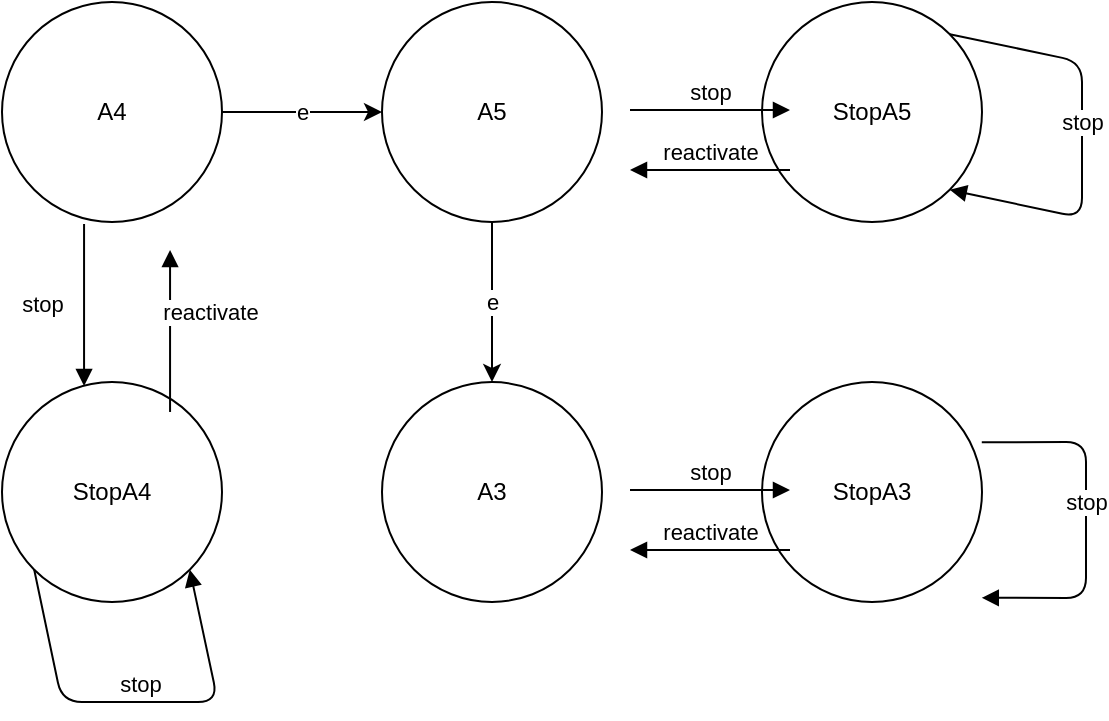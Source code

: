 <mxfile version="11.3.0" type="device" pages="1"><diagram id="j06UhH5ViVD6BLmOR240" name="Page-1"><mxGraphModel dx="854" dy="504" grid="1" gridSize="10" guides="1" tooltips="1" connect="1" arrows="1" fold="1" page="1" pageScale="1" pageWidth="827" pageHeight="1169" math="0" shadow="0"><root><mxCell id="0"/><mxCell id="1" parent="0"/><mxCell id="EubH5ji4jjLvdmmdMuVo-18" value="e" style="edgeStyle=orthogonalEdgeStyle;rounded=0;orthogonalLoop=1;jettySize=auto;html=1;" edge="1" parent="1" source="EubH5ji4jjLvdmmdMuVo-19" target="EubH5ji4jjLvdmmdMuVo-21"><mxGeometry relative="1" as="geometry"/></mxCell><mxCell id="EubH5ji4jjLvdmmdMuVo-19" value="A4" style="ellipse;whiteSpace=wrap;html=1;" vertex="1" parent="1"><mxGeometry x="50" y="90" width="110" height="110" as="geometry"/></mxCell><mxCell id="EubH5ji4jjLvdmmdMuVo-20" value="e" style="edgeStyle=orthogonalEdgeStyle;rounded=0;orthogonalLoop=1;jettySize=auto;html=1;" edge="1" parent="1" source="EubH5ji4jjLvdmmdMuVo-21" target="EubH5ji4jjLvdmmdMuVo-22"><mxGeometry relative="1" as="geometry"/></mxCell><mxCell id="EubH5ji4jjLvdmmdMuVo-21" value="A5" style="ellipse;whiteSpace=wrap;html=1;" vertex="1" parent="1"><mxGeometry x="240" y="90" width="110" height="110" as="geometry"/></mxCell><mxCell id="EubH5ji4jjLvdmmdMuVo-22" value="A3" style="ellipse;whiteSpace=wrap;html=1;" vertex="1" parent="1"><mxGeometry x="240" y="280" width="110" height="110" as="geometry"/></mxCell><mxCell id="EubH5ji4jjLvdmmdMuVo-23" value="StopA3" style="ellipse;whiteSpace=wrap;html=1;" vertex="1" parent="1"><mxGeometry x="430" y="280" width="110" height="110" as="geometry"/></mxCell><mxCell id="EubH5ji4jjLvdmmdMuVo-24" value="StopA5" style="ellipse;whiteSpace=wrap;html=1;" vertex="1" parent="1"><mxGeometry x="430" y="90" width="110" height="110" as="geometry"/></mxCell><mxCell id="EubH5ji4jjLvdmmdMuVo-25" value="StopA4" style="ellipse;whiteSpace=wrap;html=1;" vertex="1" parent="1"><mxGeometry x="50" y="280" width="110" height="110" as="geometry"/></mxCell><mxCell id="EubH5ji4jjLvdmmdMuVo-26" value="stop" style="html=1;verticalAlign=bottom;endArrow=block;" edge="1" parent="1"><mxGeometry width="80" relative="1" as="geometry"><mxPoint x="364" y="144" as="sourcePoint"/><mxPoint x="444" y="144" as="targetPoint"/></mxGeometry></mxCell><mxCell id="EubH5ji4jjLvdmmdMuVo-27" value="reactivate" style="html=1;verticalAlign=bottom;endArrow=none;startArrow=block;startFill=1;endFill=0;" edge="1" parent="1"><mxGeometry width="80" relative="1" as="geometry"><mxPoint x="364" y="174" as="sourcePoint"/><mxPoint x="444" y="174" as="targetPoint"/></mxGeometry></mxCell><mxCell id="EubH5ji4jjLvdmmdMuVo-28" value="stop" style="html=1;verticalAlign=bottom;endArrow=block;" edge="1" parent="1"><mxGeometry width="80" relative="1" as="geometry"><mxPoint x="364" y="334" as="sourcePoint"/><mxPoint x="444" y="334" as="targetPoint"/></mxGeometry></mxCell><mxCell id="EubH5ji4jjLvdmmdMuVo-29" value="reactivate" style="html=1;verticalAlign=bottom;endArrow=none;startArrow=block;startFill=1;endFill=0;" edge="1" parent="1"><mxGeometry width="80" relative="1" as="geometry"><mxPoint x="364" y="364" as="sourcePoint"/><mxPoint x="444" y="364" as="targetPoint"/></mxGeometry></mxCell><mxCell id="EubH5ji4jjLvdmmdMuVo-30" value="stop" style="html=1;verticalAlign=bottom;endArrow=block;exitX=0.373;exitY=1.009;exitDx=0;exitDy=0;exitPerimeter=0;entryX=0.373;entryY=0.018;entryDx=0;entryDy=0;entryPerimeter=0;" edge="1" parent="1" source="EubH5ji4jjLvdmmdMuVo-19" target="EubH5ji4jjLvdmmdMuVo-25"><mxGeometry x="0.21" y="-21" width="80" relative="1" as="geometry"><mxPoint x="90" y="260" as="sourcePoint"/><mxPoint x="170" y="260" as="targetPoint"/><mxPoint as="offset"/></mxGeometry></mxCell><mxCell id="EubH5ji4jjLvdmmdMuVo-31" value="reactivate" style="html=1;verticalAlign=bottom;endArrow=none;exitX=0.373;exitY=1.009;exitDx=0;exitDy=0;exitPerimeter=0;entryX=0.373;entryY=0.018;entryDx=0;entryDy=0;entryPerimeter=0;startArrow=block;startFill=1;endFill=0;" edge="1" parent="1"><mxGeometry x="-0.012" y="20" width="80" relative="1" as="geometry"><mxPoint x="134.03" y="213.99" as="sourcePoint"/><mxPoint x="134.03" y="294.98" as="targetPoint"/><mxPoint as="offset"/></mxGeometry></mxCell><mxCell id="EubH5ji4jjLvdmmdMuVo-32" value="stop" style="html=1;verticalAlign=bottom;endArrow=block;exitX=0;exitY=1;exitDx=0;exitDy=0;entryX=1;entryY=1;entryDx=0;entryDy=0;" edge="1" parent="1" source="EubH5ji4jjLvdmmdMuVo-25" target="EubH5ji4jjLvdmmdMuVo-25"><mxGeometry width="80" relative="1" as="geometry"><mxPoint x="100" y="430" as="sourcePoint"/><mxPoint x="180" y="430" as="targetPoint"/><Array as="points"><mxPoint x="80" y="440"/><mxPoint x="158" y="440"/></Array></mxGeometry></mxCell><mxCell id="EubH5ji4jjLvdmmdMuVo-33" value="stop" style="html=1;verticalAlign=bottom;endArrow=block;exitX=1;exitY=0;exitDx=0;exitDy=0;entryX=1;entryY=1;entryDx=0;entryDy=0;" edge="1" parent="1" source="EubH5ji4jjLvdmmdMuVo-24" target="EubH5ji4jjLvdmmdMuVo-24"><mxGeometry width="80" relative="1" as="geometry"><mxPoint x="580" y="120" as="sourcePoint"/><mxPoint x="660" y="120" as="targetPoint"/><Array as="points"><mxPoint x="590" y="120"/><mxPoint x="590" y="198"/></Array><mxPoint as="offset"/></mxGeometry></mxCell><mxCell id="EubH5ji4jjLvdmmdMuVo-34" value="stop" style="html=1;verticalAlign=bottom;endArrow=block;exitX=1;exitY=0;exitDx=0;exitDy=0;entryX=1;entryY=1;entryDx=0;entryDy=0;" edge="1" parent="1"><mxGeometry width="80" relative="1" as="geometry"><mxPoint x="539.891" y="310.109" as="sourcePoint"/><mxPoint x="539.891" y="387.891" as="targetPoint"/><Array as="points"><mxPoint x="592" y="310"/><mxPoint x="592" y="388"/></Array><mxPoint as="offset"/></mxGeometry></mxCell></root></mxGraphModel></diagram></mxfile>